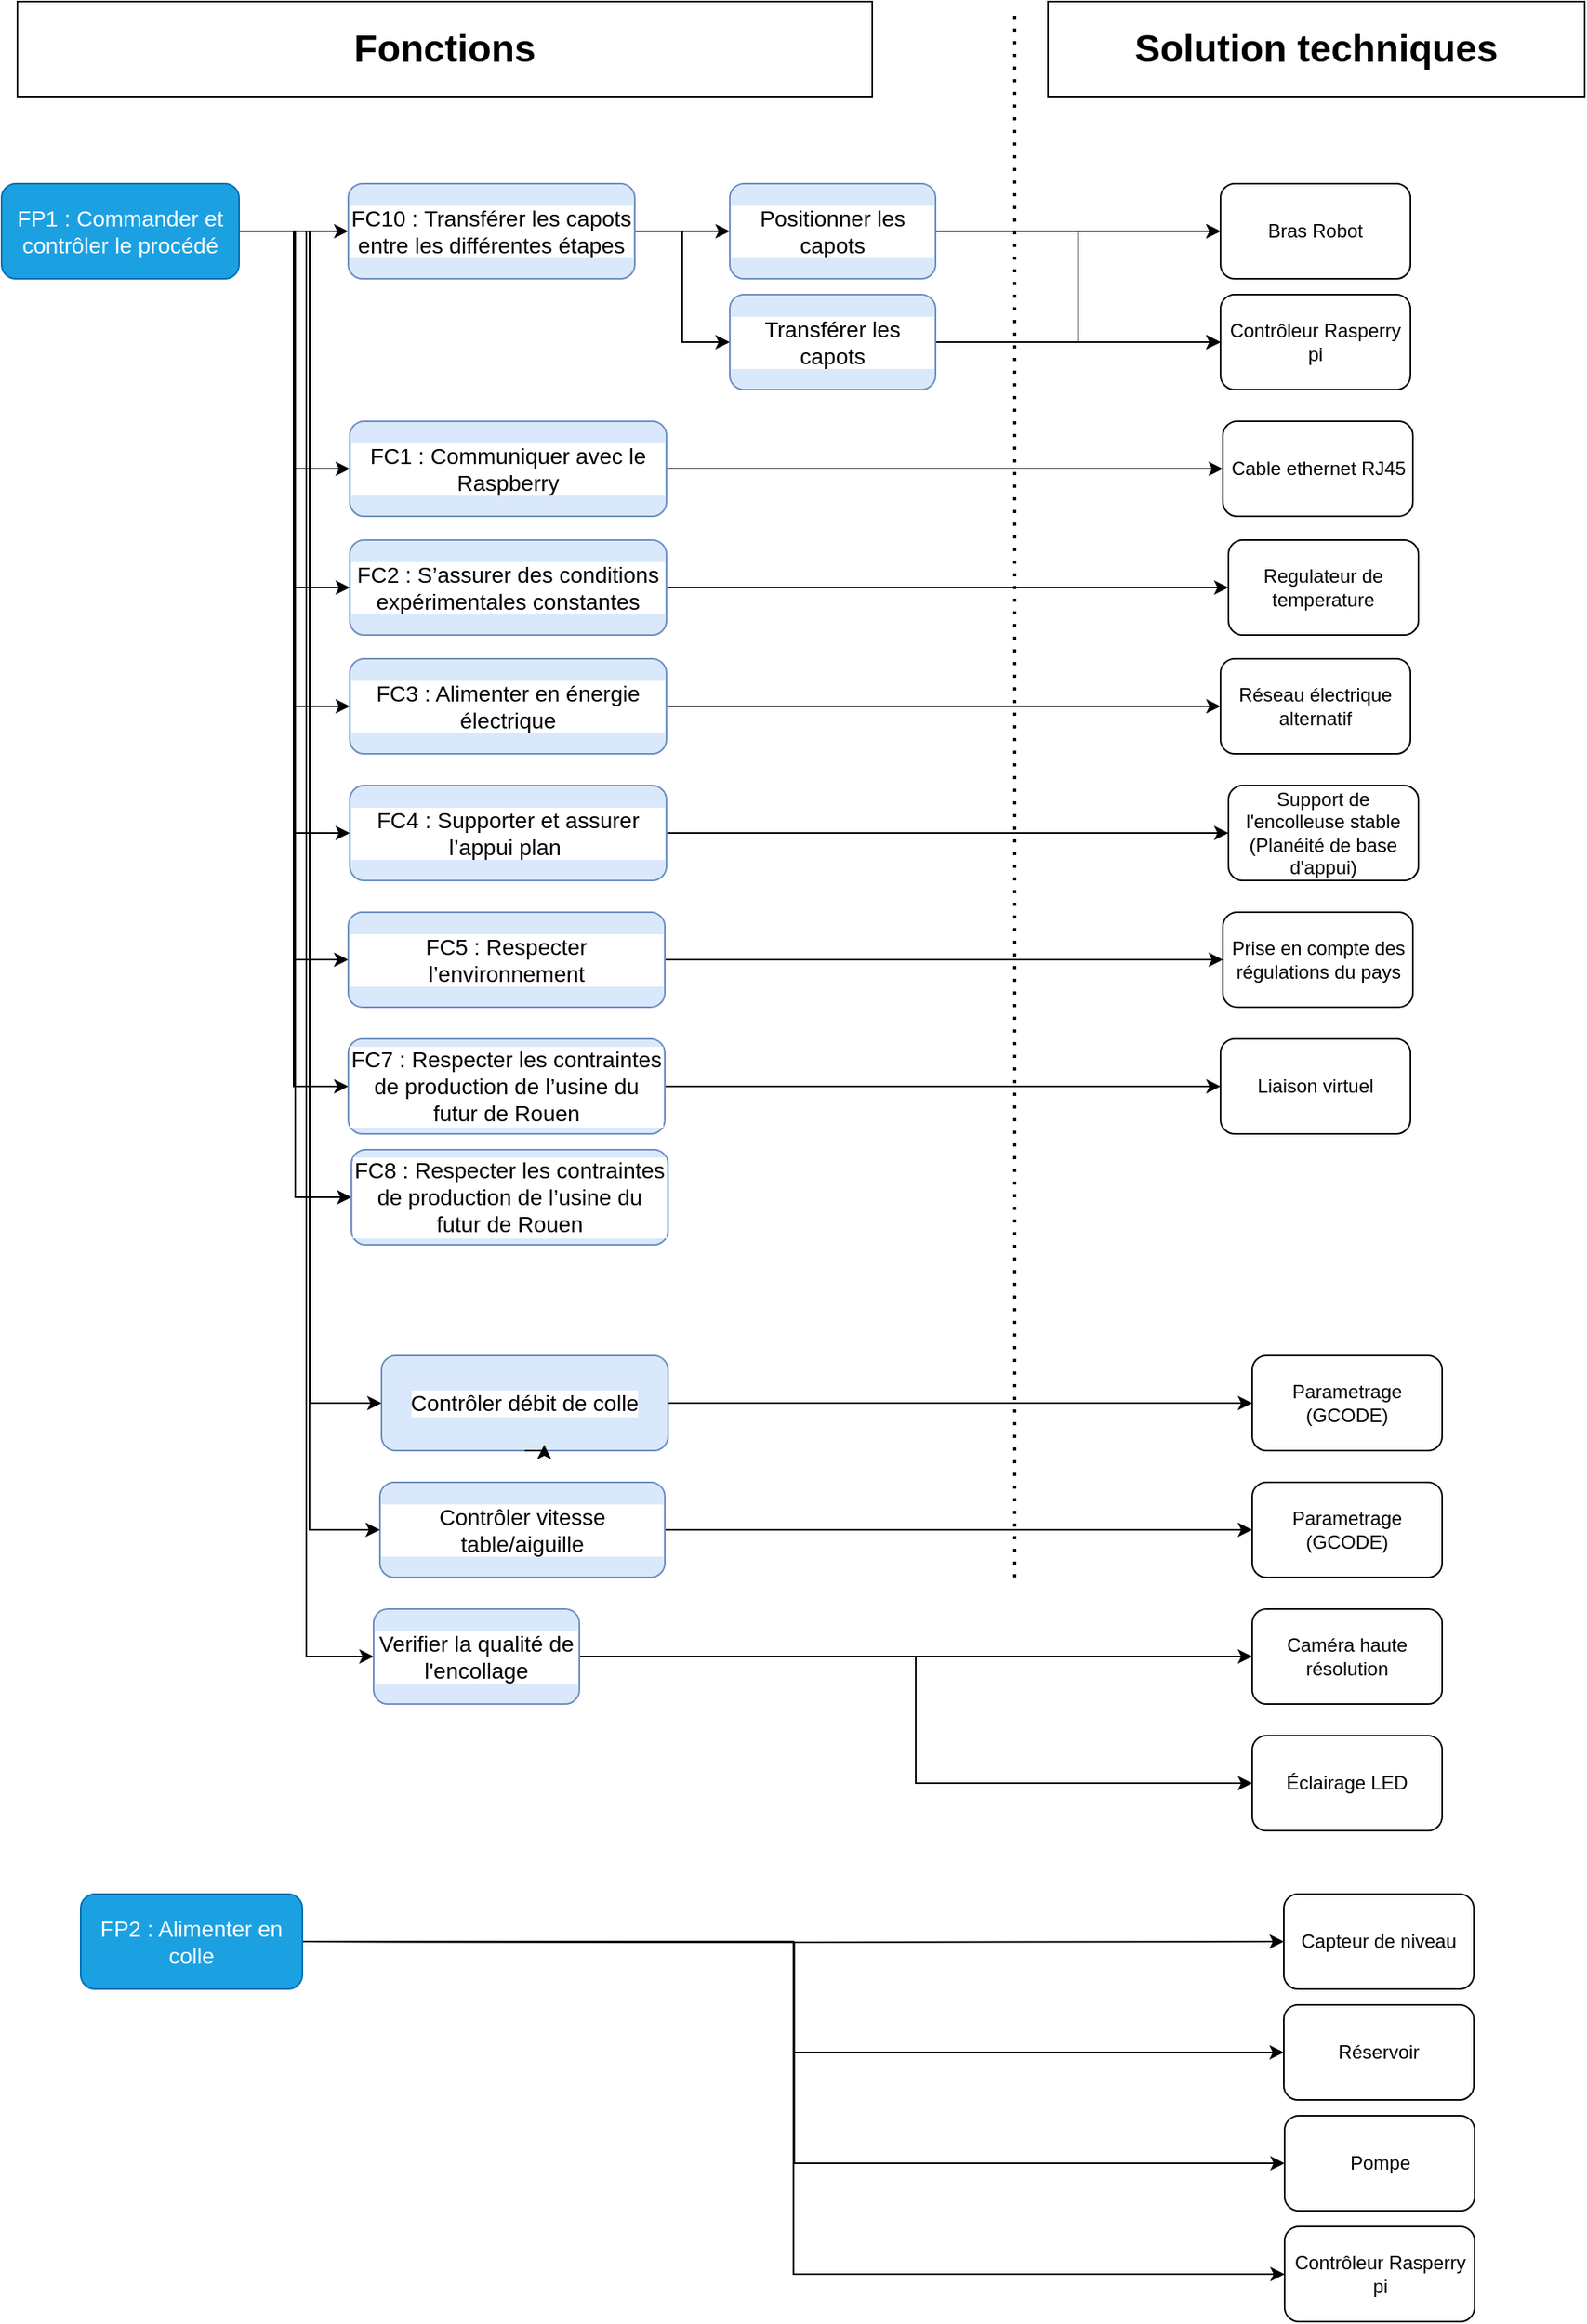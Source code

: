 <mxfile version="26.0.10">
  <diagram name="Page-1" id="QGjMv8LrLS21k3CkNhZE">
    <mxGraphModel dx="1848" dy="953" grid="1" gridSize="10" guides="1" tooltips="1" connect="1" arrows="1" fold="1" page="1" pageScale="1" pageWidth="827" pageHeight="1169" math="0" shadow="0">
      <root>
        <mxCell id="0" />
        <mxCell id="1" parent="0" />
        <mxCell id="Xr2quWgWzoAM4Jd-oPhX-65" style="edgeStyle=orthogonalEdgeStyle;rounded=0;orthogonalLoop=1;jettySize=auto;html=1;entryX=0;entryY=0.5;entryDx=0;entryDy=0;fontFamily=Helvetica;" parent="1" target="Xr2quWgWzoAM4Jd-oPhX-64" edge="1">
          <mxGeometry relative="1" as="geometry">
            <mxPoint x="300" y="1380" as="sourcePoint" />
          </mxGeometry>
        </mxCell>
        <mxCell id="Xr2quWgWzoAM4Jd-oPhX-71" style="edgeStyle=orthogonalEdgeStyle;rounded=0;orthogonalLoop=1;jettySize=auto;html=1;entryX=0;entryY=0.5;entryDx=0;entryDy=0;fontFamily=Helvetica;" parent="1" target="Xr2quWgWzoAM4Jd-oPhX-70" edge="1">
          <mxGeometry relative="1" as="geometry">
            <mxPoint x="300" y="1380" as="sourcePoint" />
          </mxGeometry>
        </mxCell>
        <mxCell id="Xr2quWgWzoAM4Jd-oPhX-73" style="edgeStyle=orthogonalEdgeStyle;rounded=0;orthogonalLoop=1;jettySize=auto;html=1;entryX=0;entryY=0.5;entryDx=0;entryDy=0;fontFamily=Helvetica;" parent="1" target="Xr2quWgWzoAM4Jd-oPhX-72" edge="1">
          <mxGeometry relative="1" as="geometry">
            <mxPoint x="300" y="1380" as="sourcePoint" />
          </mxGeometry>
        </mxCell>
        <mxCell id="Xr2quWgWzoAM4Jd-oPhX-75" style="edgeStyle=orthogonalEdgeStyle;rounded=0;orthogonalLoop=1;jettySize=auto;html=1;entryX=0;entryY=0.5;entryDx=0;entryDy=0;fontFamily=Helvetica;exitX=1;exitY=0.5;exitDx=0;exitDy=0;" parent="1" source="G61eTxJS0A9dMVI_lam1-1" target="Xr2quWgWzoAM4Jd-oPhX-74" edge="1">
          <mxGeometry relative="1" as="geometry">
            <mxPoint x="300" y="1380" as="sourcePoint" />
          </mxGeometry>
        </mxCell>
        <mxCell id="G61eTxJS0A9dMVI_lam1-27" style="edgeStyle=orthogonalEdgeStyle;rounded=0;orthogonalLoop=1;jettySize=auto;html=1;entryX=0;entryY=0.5;entryDx=0;entryDy=0;" edge="1" parent="1" source="Xr2quWgWzoAM4Jd-oPhX-3" target="Xr2quWgWzoAM4Jd-oPhX-68">
          <mxGeometry relative="1" as="geometry" />
        </mxCell>
        <mxCell id="G61eTxJS0A9dMVI_lam1-28" style="edgeStyle=orthogonalEdgeStyle;rounded=0;orthogonalLoop=1;jettySize=auto;html=1;entryX=0;entryY=0.5;entryDx=0;entryDy=0;" edge="1" parent="1" source="Xr2quWgWzoAM4Jd-oPhX-3" target="Xr2quWgWzoAM4Jd-oPhX-85">
          <mxGeometry relative="1" as="geometry" />
        </mxCell>
        <mxCell id="Xr2quWgWzoAM4Jd-oPhX-3" value="&lt;div&gt;&lt;font style=&quot;font-size: 14px;&quot;&gt;Transférer les capots&lt;/font&gt;&lt;/div&gt;" style="rounded=1;whiteSpace=wrap;html=1;labelBackgroundColor=default;labelBorderColor=none;textShadow=0;fillColor=#dae8fc;strokeColor=#6c8ebf;fontFamily=Helvetica;" parent="1" vertex="1">
          <mxGeometry x="570" y="340" width="130" height="60" as="geometry" />
        </mxCell>
        <mxCell id="Xr2quWgWzoAM4Jd-oPhX-61" style="edgeStyle=orthogonalEdgeStyle;rounded=0;orthogonalLoop=1;jettySize=auto;html=1;entryX=0;entryY=0.5;entryDx=0;entryDy=0;fontFamily=Helvetica;" parent="1" source="Xr2quWgWzoAM4Jd-oPhX-5" target="Xr2quWgWzoAM4Jd-oPhX-60" edge="1">
          <mxGeometry relative="1" as="geometry" />
        </mxCell>
        <mxCell id="Xr2quWgWzoAM4Jd-oPhX-5" value="&lt;span style=&quot;font-size: 14px;&quot;&gt;Contrôler débit de colle&lt;/span&gt;" style="rounded=1;whiteSpace=wrap;html=1;labelBackgroundColor=default;labelBorderColor=none;textShadow=0;fillColor=#dae8fc;strokeColor=#6c8ebf;fontFamily=Helvetica;" parent="1" vertex="1">
          <mxGeometry x="350" y="1010" width="181" height="60" as="geometry" />
        </mxCell>
        <mxCell id="Xr2quWgWzoAM4Jd-oPhX-63" style="edgeStyle=orthogonalEdgeStyle;rounded=0;orthogonalLoop=1;jettySize=auto;html=1;entryX=0;entryY=0.5;entryDx=0;entryDy=0;fontFamily=Helvetica;" parent="1" source="Xr2quWgWzoAM4Jd-oPhX-6" target="Xr2quWgWzoAM4Jd-oPhX-62" edge="1">
          <mxGeometry relative="1" as="geometry" />
        </mxCell>
        <mxCell id="Xr2quWgWzoAM4Jd-oPhX-6" value="&lt;span style=&quot;font-size: 14px;&quot;&gt;Contrôler vitesse table/aiguille&lt;/span&gt;" style="rounded=1;whiteSpace=wrap;html=1;labelBackgroundColor=default;labelBorderColor=none;textShadow=0;fillColor=#dae8fc;strokeColor=#6c8ebf;fontFamily=Helvetica;" parent="1" vertex="1">
          <mxGeometry x="349" y="1090" width="180" height="60" as="geometry" />
        </mxCell>
        <mxCell id="Xr2quWgWzoAM4Jd-oPhX-67" style="edgeStyle=orthogonalEdgeStyle;rounded=0;orthogonalLoop=1;jettySize=auto;html=1;entryX=0;entryY=0.5;entryDx=0;entryDy=0;fontFamily=Helvetica;" parent="1" source="Xr2quWgWzoAM4Jd-oPhX-14" target="Xr2quWgWzoAM4Jd-oPhX-66" edge="1">
          <mxGeometry relative="1" as="geometry" />
        </mxCell>
        <mxCell id="Xr2quWgWzoAM4Jd-oPhX-14" value="&lt;font style=&quot;font-size: 14px;&quot;&gt;FC2 :&amp;nbsp;S’assurer des conditions expérimentales constantes&lt;/font&gt;" style="rounded=1;whiteSpace=wrap;html=1;labelBackgroundColor=default;labelBorderColor=none;textShadow=0;fillColor=#dae8fc;strokeColor=#6c8ebf;fontFamily=Helvetica;" parent="1" vertex="1">
          <mxGeometry x="330" y="495" width="200" height="60" as="geometry" />
        </mxCell>
        <mxCell id="G61eTxJS0A9dMVI_lam1-7" style="edgeStyle=orthogonalEdgeStyle;rounded=0;orthogonalLoop=1;jettySize=auto;html=1;entryX=0;entryY=0.5;entryDx=0;entryDy=0;" edge="1" parent="1" source="Xr2quWgWzoAM4Jd-oPhX-43" target="G61eTxJS0A9dMVI_lam1-6">
          <mxGeometry relative="1" as="geometry" />
        </mxCell>
        <mxCell id="G61eTxJS0A9dMVI_lam1-12" style="edgeStyle=orthogonalEdgeStyle;rounded=0;orthogonalLoop=1;jettySize=auto;html=1;entryX=0;entryY=0.5;entryDx=0;entryDy=0;" edge="1" parent="1" source="Xr2quWgWzoAM4Jd-oPhX-43" target="G61eTxJS0A9dMVI_lam1-11">
          <mxGeometry relative="1" as="geometry" />
        </mxCell>
        <mxCell id="G61eTxJS0A9dMVI_lam1-20" style="edgeStyle=orthogonalEdgeStyle;rounded=0;orthogonalLoop=1;jettySize=auto;html=1;entryX=0;entryY=0.5;entryDx=0;entryDy=0;" edge="1" parent="1" source="Xr2quWgWzoAM4Jd-oPhX-43" target="G61eTxJS0A9dMVI_lam1-16">
          <mxGeometry relative="1" as="geometry" />
        </mxCell>
        <mxCell id="G61eTxJS0A9dMVI_lam1-33" style="edgeStyle=orthogonalEdgeStyle;rounded=0;orthogonalLoop=1;jettySize=auto;html=1;entryX=0;entryY=0.5;entryDx=0;entryDy=0;" edge="1" parent="1" source="Xr2quWgWzoAM4Jd-oPhX-43" target="Xr2quWgWzoAM4Jd-oPhX-5">
          <mxGeometry relative="1" as="geometry" />
        </mxCell>
        <mxCell id="G61eTxJS0A9dMVI_lam1-34" style="edgeStyle=orthogonalEdgeStyle;rounded=0;orthogonalLoop=1;jettySize=auto;html=1;entryX=0;entryY=0.5;entryDx=0;entryDy=0;" edge="1" parent="1" source="Xr2quWgWzoAM4Jd-oPhX-43" target="Xr2quWgWzoAM4Jd-oPhX-6">
          <mxGeometry relative="1" as="geometry" />
        </mxCell>
        <mxCell id="G61eTxJS0A9dMVI_lam1-36" style="edgeStyle=orthogonalEdgeStyle;rounded=0;orthogonalLoop=1;jettySize=auto;html=1;entryX=0;entryY=0.5;entryDx=0;entryDy=0;" edge="1" parent="1" source="Xr2quWgWzoAM4Jd-oPhX-43" target="Xr2quWgWzoAM4Jd-oPhX-14">
          <mxGeometry relative="1" as="geometry" />
        </mxCell>
        <mxCell id="G61eTxJS0A9dMVI_lam1-37" style="edgeStyle=orthogonalEdgeStyle;rounded=0;orthogonalLoop=1;jettySize=auto;html=1;entryX=0;entryY=0.5;entryDx=0;entryDy=0;" edge="1" parent="1" source="Xr2quWgWzoAM4Jd-oPhX-43" target="Xr2quWgWzoAM4Jd-oPhX-76">
          <mxGeometry relative="1" as="geometry" />
        </mxCell>
        <mxCell id="G61eTxJS0A9dMVI_lam1-39" style="edgeStyle=orthogonalEdgeStyle;rounded=0;orthogonalLoop=1;jettySize=auto;html=1;entryX=0;entryY=0.5;entryDx=0;entryDy=0;" edge="1" parent="1" source="Xr2quWgWzoAM4Jd-oPhX-43" target="G61eTxJS0A9dMVI_lam1-38">
          <mxGeometry relative="1" as="geometry" />
        </mxCell>
        <mxCell id="G61eTxJS0A9dMVI_lam1-43" style="edgeStyle=orthogonalEdgeStyle;rounded=0;orthogonalLoop=1;jettySize=auto;html=1;entryX=0;entryY=0.5;entryDx=0;entryDy=0;" edge="1" parent="1" source="Xr2quWgWzoAM4Jd-oPhX-43" target="G61eTxJS0A9dMVI_lam1-42">
          <mxGeometry relative="1" as="geometry" />
        </mxCell>
        <mxCell id="G61eTxJS0A9dMVI_lam1-47" style="edgeStyle=orthogonalEdgeStyle;rounded=0;orthogonalLoop=1;jettySize=auto;html=1;entryX=0;entryY=0.5;entryDx=0;entryDy=0;" edge="1" parent="1" source="Xr2quWgWzoAM4Jd-oPhX-43" target="G61eTxJS0A9dMVI_lam1-46">
          <mxGeometry relative="1" as="geometry" />
        </mxCell>
        <mxCell id="G61eTxJS0A9dMVI_lam1-51" style="edgeStyle=orthogonalEdgeStyle;rounded=0;orthogonalLoop=1;jettySize=auto;html=1;entryX=0;entryY=0.5;entryDx=0;entryDy=0;" edge="1" parent="1" source="Xr2quWgWzoAM4Jd-oPhX-43" target="G61eTxJS0A9dMVI_lam1-50">
          <mxGeometry relative="1" as="geometry" />
        </mxCell>
        <mxCell id="Xr2quWgWzoAM4Jd-oPhX-43" value="&lt;span&gt;&lt;font style=&quot;font-size: 14px; color: light-dark(rgb(255, 255, 255), rgb(0, 0, 0));&quot;&gt;FP1 : Commander et contrôler le procédé&lt;/font&gt;&lt;/span&gt;" style="rounded=1;whiteSpace=wrap;html=1;fillColor=#1ba1e2;fontColor=#ffffff;strokeColor=#006EAF;fontFamily=Helvetica;" parent="1" vertex="1">
          <mxGeometry x="110" y="270" width="150" height="60" as="geometry" />
        </mxCell>
        <mxCell id="Xr2quWgWzoAM4Jd-oPhX-49" value="" style="endArrow=none;dashed=1;html=1;dashPattern=1 3;strokeWidth=2;rounded=0;fontFamily=Helvetica;" parent="1" edge="1">
          <mxGeometry width="50" height="50" relative="1" as="geometry">
            <mxPoint x="750" y="270" as="sourcePoint" />
            <mxPoint x="750" y="160" as="targetPoint" />
          </mxGeometry>
        </mxCell>
        <mxCell id="Xr2quWgWzoAM4Jd-oPhX-50" value="&lt;h1&gt;&lt;br&gt;&lt;/h1&gt;" style="text;html=1;align=center;verticalAlign=middle;whiteSpace=wrap;rounded=0;fontFamily=Helvetica;" parent="1" vertex="1">
          <mxGeometry x="810" y="170" width="270" height="30" as="geometry" />
        </mxCell>
        <mxCell id="Xr2quWgWzoAM4Jd-oPhX-55" value="&lt;h1&gt;&lt;b&gt;Fonctions&lt;/b&gt;&lt;/h1&gt;" style="rounded=0;whiteSpace=wrap;html=1;fontFamily=Helvetica;" parent="1" vertex="1">
          <mxGeometry x="120" y="155" width="540" height="60" as="geometry" />
        </mxCell>
        <mxCell id="Xr2quWgWzoAM4Jd-oPhX-56" value="&lt;h1&gt;&lt;b&gt;Solution techniques&lt;/b&gt;&lt;/h1&gt;" style="rounded=0;whiteSpace=wrap;html=1;fontFamily=Helvetica;" parent="1" vertex="1">
          <mxGeometry x="771" y="155" width="339" height="60" as="geometry" />
        </mxCell>
        <mxCell id="Xr2quWgWzoAM4Jd-oPhX-60" value="Parametrage (GCODE)" style="rounded=1;whiteSpace=wrap;html=1;fontFamily=Helvetica;" parent="1" vertex="1">
          <mxGeometry x="900" y="1010" width="120" height="60" as="geometry" />
        </mxCell>
        <mxCell id="Xr2quWgWzoAM4Jd-oPhX-62" value="Parametrage (GCODE)" style="rounded=1;whiteSpace=wrap;html=1;fontFamily=Helvetica;" parent="1" vertex="1">
          <mxGeometry x="900" y="1090" width="120" height="60" as="geometry" />
        </mxCell>
        <mxCell id="Xr2quWgWzoAM4Jd-oPhX-64" value="Capteur de niveau" style="rounded=1;whiteSpace=wrap;html=1;fontFamily=Helvetica;" parent="1" vertex="1">
          <mxGeometry x="920" y="1350" width="120" height="60" as="geometry" />
        </mxCell>
        <mxCell id="Xr2quWgWzoAM4Jd-oPhX-66" value="Regulateur de temperature" style="rounded=1;whiteSpace=wrap;html=1;fontFamily=Helvetica;" parent="1" vertex="1">
          <mxGeometry x="885" y="495" width="120" height="60" as="geometry" />
        </mxCell>
        <mxCell id="Xr2quWgWzoAM4Jd-oPhX-68" value="Bras Robot" style="rounded=1;whiteSpace=wrap;html=1;fontFamily=Helvetica;" parent="1" vertex="1">
          <mxGeometry x="880" y="270" width="120" height="60" as="geometry" />
        </mxCell>
        <mxCell id="Xr2quWgWzoAM4Jd-oPhX-70" value="Réservoir " style="rounded=1;whiteSpace=wrap;html=1;fontFamily=Helvetica;" parent="1" vertex="1">
          <mxGeometry x="920" y="1420" width="120" height="60" as="geometry" />
        </mxCell>
        <mxCell id="Xr2quWgWzoAM4Jd-oPhX-72" value="Pompe" style="rounded=1;whiteSpace=wrap;html=1;fontFamily=Helvetica;" parent="1" vertex="1">
          <mxGeometry x="920.5" y="1490" width="120" height="60" as="geometry" />
        </mxCell>
        <mxCell id="Xr2quWgWzoAM4Jd-oPhX-74" value="Contrôleur Rasperry pi" style="rounded=1;whiteSpace=wrap;html=1;fontFamily=Helvetica;" parent="1" vertex="1">
          <mxGeometry x="920.5" y="1560" width="120" height="60" as="geometry" />
        </mxCell>
        <mxCell id="Xr2quWgWzoAM4Jd-oPhX-79" style="edgeStyle=orthogonalEdgeStyle;rounded=0;orthogonalLoop=1;jettySize=auto;html=1;fontFamily=Helvetica;" parent="1" source="Xr2quWgWzoAM4Jd-oPhX-76" target="Xr2quWgWzoAM4Jd-oPhX-78" edge="1">
          <mxGeometry relative="1" as="geometry" />
        </mxCell>
        <mxCell id="Xr2quWgWzoAM4Jd-oPhX-81" style="edgeStyle=orthogonalEdgeStyle;rounded=0;orthogonalLoop=1;jettySize=auto;html=1;entryX=0;entryY=0.5;entryDx=0;entryDy=0;fontFamily=Helvetica;" parent="1" source="Xr2quWgWzoAM4Jd-oPhX-76" target="Xr2quWgWzoAM4Jd-oPhX-80" edge="1">
          <mxGeometry relative="1" as="geometry" />
        </mxCell>
        <mxCell id="Xr2quWgWzoAM4Jd-oPhX-76" value="&lt;span style=&quot;font-size: 14px;&quot;&gt;Verifier la qualité de l&#39;encollage&lt;/span&gt;" style="rounded=1;whiteSpace=wrap;html=1;labelBackgroundColor=default;labelBorderColor=none;textShadow=0;fillColor=#dae8fc;strokeColor=#6c8ebf;fontFamily=Helvetica;" parent="1" vertex="1">
          <mxGeometry x="345" y="1170" width="130" height="60" as="geometry" />
        </mxCell>
        <mxCell id="Xr2quWgWzoAM4Jd-oPhX-78" value="Caméra haute résolution" style="rounded=1;whiteSpace=wrap;html=1;fontFamily=Helvetica;" parent="1" vertex="1">
          <mxGeometry x="900" y="1170" width="120" height="60" as="geometry" />
        </mxCell>
        <mxCell id="Xr2quWgWzoAM4Jd-oPhX-80" value="Éclairage LED" style="rounded=1;whiteSpace=wrap;html=1;fontFamily=Helvetica;" parent="1" vertex="1">
          <mxGeometry x="900" y="1250" width="120" height="60" as="geometry" />
        </mxCell>
        <mxCell id="Xr2quWgWzoAM4Jd-oPhX-85" value="Contrôleur Rasperry pi" style="rounded=1;whiteSpace=wrap;html=1;fontFamily=Helvetica;" parent="1" vertex="1">
          <mxGeometry x="880" y="340" width="120" height="60" as="geometry" />
        </mxCell>
        <mxCell id="G61eTxJS0A9dMVI_lam1-1" value="&lt;span style=&quot;font-size: 14px;&quot;&gt;&lt;font style=&quot;color: rgb(255, 255, 255);&quot;&gt;FP2 : Alimenter en colle&lt;/font&gt;&lt;/span&gt;" style="rounded=1;whiteSpace=wrap;html=1;fillColor=#1ba1e2;fontColor=#ffffff;strokeColor=#006EAF;fontFamily=Helvetica;" vertex="1" parent="1">
          <mxGeometry x="160" y="1350" width="140" height="60" as="geometry" />
        </mxCell>
        <mxCell id="G61eTxJS0A9dMVI_lam1-30" style="edgeStyle=orthogonalEdgeStyle;rounded=0;orthogonalLoop=1;jettySize=auto;html=1;" edge="1" parent="1" source="G61eTxJS0A9dMVI_lam1-6" target="G61eTxJS0A9dMVI_lam1-9">
          <mxGeometry relative="1" as="geometry" />
        </mxCell>
        <mxCell id="G61eTxJS0A9dMVI_lam1-6" value="&lt;div&gt;&lt;font style=&quot;font-size: 14px;&quot;&gt;FC1&lt;/font&gt;&lt;span style=&quot;font-size: 14px; background-color: light-dark(#ffffff, var(--ge-dark-color, #121212)); color: light-dark(rgb(0, 0, 0), rgb(255, 255, 255));&quot;&gt;&amp;nbsp;: Communiquer avec le Raspberry&lt;/span&gt;&lt;/div&gt;" style="rounded=1;whiteSpace=wrap;html=1;labelBackgroundColor=default;labelBorderColor=none;textShadow=0;fillColor=#dae8fc;strokeColor=#6c8ebf;fontFamily=Helvetica;" vertex="1" parent="1">
          <mxGeometry x="330" y="420" width="200" height="60" as="geometry" />
        </mxCell>
        <mxCell id="G61eTxJS0A9dMVI_lam1-9" value="Cable ethernet RJ45" style="rounded=1;whiteSpace=wrap;html=1;" vertex="1" parent="1">
          <mxGeometry x="881.5" y="420" width="120" height="60" as="geometry" />
        </mxCell>
        <mxCell id="G61eTxJS0A9dMVI_lam1-31" style="edgeStyle=orthogonalEdgeStyle;rounded=0;orthogonalLoop=1;jettySize=auto;html=1;entryX=0;entryY=0.5;entryDx=0;entryDy=0;" edge="1" parent="1" source="G61eTxJS0A9dMVI_lam1-11" target="G61eTxJS0A9dMVI_lam1-13">
          <mxGeometry relative="1" as="geometry" />
        </mxCell>
        <mxCell id="G61eTxJS0A9dMVI_lam1-11" value="&lt;div&gt;&lt;font style=&quot;font-size: 14px;&quot;&gt;FC3 : Alimenter en énergie électrique&lt;/font&gt;&lt;/div&gt;" style="rounded=1;whiteSpace=wrap;html=1;labelBackgroundColor=default;labelBorderColor=none;textShadow=0;fillColor=#dae8fc;strokeColor=#6c8ebf;fontFamily=Helvetica;" vertex="1" parent="1">
          <mxGeometry x="330" y="570" width="200" height="60" as="geometry" />
        </mxCell>
        <mxCell id="G61eTxJS0A9dMVI_lam1-13" value="Réseau électrique alternatif" style="rounded=1;whiteSpace=wrap;html=1;" vertex="1" parent="1">
          <mxGeometry x="880" y="570" width="120" height="60" as="geometry" />
        </mxCell>
        <mxCell id="G61eTxJS0A9dMVI_lam1-22" style="edgeStyle=orthogonalEdgeStyle;rounded=0;orthogonalLoop=1;jettySize=auto;html=1;entryX=0;entryY=0.5;entryDx=0;entryDy=0;" edge="1" parent="1" source="G61eTxJS0A9dMVI_lam1-16" target="Xr2quWgWzoAM4Jd-oPhX-13">
          <mxGeometry relative="1" as="geometry" />
        </mxCell>
        <mxCell id="G61eTxJS0A9dMVI_lam1-23" style="edgeStyle=orthogonalEdgeStyle;rounded=0;orthogonalLoop=1;jettySize=auto;html=1;entryX=0;entryY=0.5;entryDx=0;entryDy=0;" edge="1" parent="1" source="G61eTxJS0A9dMVI_lam1-16" target="Xr2quWgWzoAM4Jd-oPhX-3">
          <mxGeometry relative="1" as="geometry" />
        </mxCell>
        <mxCell id="G61eTxJS0A9dMVI_lam1-16" value="&lt;font style=&quot;font-size: 14px;&quot;&gt;FC10 :&amp;nbsp;&lt;/font&gt;&lt;span style=&quot;font-size: 14px; background-color: light-dark(#ffffff, var(--ge-dark-color, #121212)); color: light-dark(rgb(0, 0, 0), rgb(255, 255, 255));&quot;&gt;Transférer les capots entre les différentes étapes&lt;/span&gt;" style="rounded=1;whiteSpace=wrap;html=1;labelBackgroundColor=default;labelBorderColor=none;textShadow=0;fillColor=#dae8fc;strokeColor=#6c8ebf;fontFamily=Helvetica;" vertex="1" parent="1">
          <mxGeometry x="329" y="270" width="181" height="60" as="geometry" />
        </mxCell>
        <mxCell id="G61eTxJS0A9dMVI_lam1-21" value="" style="endArrow=none;dashed=1;html=1;dashPattern=1 3;strokeWidth=2;rounded=0;fontFamily=Helvetica;" edge="1" parent="1">
          <mxGeometry width="50" height="50" relative="1" as="geometry">
            <mxPoint x="750" y="1150" as="sourcePoint" />
            <mxPoint x="750" y="270" as="targetPoint" />
          </mxGeometry>
        </mxCell>
        <mxCell id="G61eTxJS0A9dMVI_lam1-26" style="edgeStyle=orthogonalEdgeStyle;rounded=0;orthogonalLoop=1;jettySize=auto;html=1;" edge="1" parent="1" source="Xr2quWgWzoAM4Jd-oPhX-13" target="Xr2quWgWzoAM4Jd-oPhX-68">
          <mxGeometry relative="1" as="geometry" />
        </mxCell>
        <mxCell id="G61eTxJS0A9dMVI_lam1-29" style="edgeStyle=orthogonalEdgeStyle;rounded=0;orthogonalLoop=1;jettySize=auto;html=1;entryX=0;entryY=0.5;entryDx=0;entryDy=0;" edge="1" parent="1" source="Xr2quWgWzoAM4Jd-oPhX-13" target="Xr2quWgWzoAM4Jd-oPhX-85">
          <mxGeometry relative="1" as="geometry" />
        </mxCell>
        <mxCell id="Xr2quWgWzoAM4Jd-oPhX-13" value="&lt;font style=&quot;font-size: 14px;&quot;&gt;Positionner les capots&lt;/font&gt;" style="rounded=1;whiteSpace=wrap;html=1;labelBackgroundColor=default;labelBorderColor=none;textShadow=0;fillColor=#dae8fc;strokeColor=#6c8ebf;fontFamily=Helvetica;" parent="1" vertex="1">
          <mxGeometry x="570" y="270" width="130" height="60" as="geometry" />
        </mxCell>
        <mxCell id="G61eTxJS0A9dMVI_lam1-32" style="edgeStyle=orthogonalEdgeStyle;rounded=0;orthogonalLoop=1;jettySize=auto;html=1;exitX=0.5;exitY=1;exitDx=0;exitDy=0;entryX=0.568;entryY=0.939;entryDx=0;entryDy=0;entryPerimeter=0;" edge="1" parent="1" source="Xr2quWgWzoAM4Jd-oPhX-5" target="Xr2quWgWzoAM4Jd-oPhX-5">
          <mxGeometry relative="1" as="geometry" />
        </mxCell>
        <mxCell id="G61eTxJS0A9dMVI_lam1-41" style="edgeStyle=orthogonalEdgeStyle;rounded=0;orthogonalLoop=1;jettySize=auto;html=1;entryX=0;entryY=0.5;entryDx=0;entryDy=0;" edge="1" parent="1" source="G61eTxJS0A9dMVI_lam1-38" target="G61eTxJS0A9dMVI_lam1-40">
          <mxGeometry relative="1" as="geometry" />
        </mxCell>
        <mxCell id="G61eTxJS0A9dMVI_lam1-38" value="&lt;div&gt;&lt;font style=&quot;font-size: 14px;&quot;&gt;FC4 :&amp;nbsp;Supporter et assurer l’appui plan&amp;nbsp;&lt;/font&gt;&lt;/div&gt;" style="rounded=1;whiteSpace=wrap;html=1;labelBackgroundColor=default;labelBorderColor=none;textShadow=0;fillColor=#dae8fc;strokeColor=#6c8ebf;fontFamily=Helvetica;" vertex="1" parent="1">
          <mxGeometry x="330" y="650" width="200" height="60" as="geometry" />
        </mxCell>
        <mxCell id="G61eTxJS0A9dMVI_lam1-40" value="Support de l&#39;encolleuse stable (Planéité de base d&#39;appui)" style="rounded=1;whiteSpace=wrap;html=1;" vertex="1" parent="1">
          <mxGeometry x="885" y="650" width="120" height="60" as="geometry" />
        </mxCell>
        <mxCell id="G61eTxJS0A9dMVI_lam1-45" style="edgeStyle=orthogonalEdgeStyle;rounded=0;orthogonalLoop=1;jettySize=auto;html=1;entryX=0;entryY=0.5;entryDx=0;entryDy=0;" edge="1" parent="1" source="G61eTxJS0A9dMVI_lam1-42" target="G61eTxJS0A9dMVI_lam1-44">
          <mxGeometry relative="1" as="geometry" />
        </mxCell>
        <mxCell id="G61eTxJS0A9dMVI_lam1-42" value="&lt;div&gt;&lt;font style=&quot;font-size: 14px;&quot;&gt;FC5&lt;/font&gt;&lt;span style=&quot;font-size: 14px; background-color: light-dark(#ffffff, var(--ge-dark-color, #121212)); color: light-dark(rgb(0, 0, 0), rgb(255, 255, 255));&quot;&gt;&amp;nbsp;:&amp;nbsp;Respecter l’environnement&lt;/span&gt;&lt;/div&gt;" style="rounded=1;whiteSpace=wrap;html=1;labelBackgroundColor=default;labelBorderColor=none;textShadow=0;fillColor=#dae8fc;strokeColor=#6c8ebf;fontFamily=Helvetica;" vertex="1" parent="1">
          <mxGeometry x="329" y="730" width="200" height="60" as="geometry" />
        </mxCell>
        <mxCell id="G61eTxJS0A9dMVI_lam1-44" value="Prise en compte des régulations du pays" style="rounded=1;whiteSpace=wrap;html=1;" vertex="1" parent="1">
          <mxGeometry x="881.5" y="730" width="120" height="60" as="geometry" />
        </mxCell>
        <mxCell id="G61eTxJS0A9dMVI_lam1-49" style="edgeStyle=orthogonalEdgeStyle;rounded=0;orthogonalLoop=1;jettySize=auto;html=1;entryX=0;entryY=0.5;entryDx=0;entryDy=0;" edge="1" parent="1" source="G61eTxJS0A9dMVI_lam1-46" target="G61eTxJS0A9dMVI_lam1-48">
          <mxGeometry relative="1" as="geometry" />
        </mxCell>
        <mxCell id="G61eTxJS0A9dMVI_lam1-46" value="&lt;div&gt;&lt;font style=&quot;font-size: 14px;&quot;&gt;FC7&lt;/font&gt;&lt;span style=&quot;color: light-dark(rgb(0, 0, 0), rgb(255, 255, 255)); font-size: 14px; background-color: light-dark(#ffffff, var(--ge-dark-color, #121212));&quot;&gt;&amp;nbsp;:&amp;nbsp;&lt;/span&gt;&lt;span style=&quot;color: light-dark(rgb(0, 0, 0), rgb(255, 255, 255)); background-color: light-dark(#ffffff, var(--ge-dark-color, #121212)); font-size: 14px;&quot;&gt;Respecter les contraintes de production de l’usine du futur de Rouen&lt;/span&gt;&lt;/div&gt;" style="rounded=1;whiteSpace=wrap;html=1;labelBackgroundColor=default;labelBorderColor=none;textShadow=0;fillColor=#dae8fc;strokeColor=#6c8ebf;fontFamily=Helvetica;" vertex="1" parent="1">
          <mxGeometry x="329" y="810" width="200" height="60" as="geometry" />
        </mxCell>
        <mxCell id="G61eTxJS0A9dMVI_lam1-48" value="Liaison virtuel" style="rounded=1;whiteSpace=wrap;html=1;" vertex="1" parent="1">
          <mxGeometry x="880" y="810" width="120" height="60" as="geometry" />
        </mxCell>
        <mxCell id="G61eTxJS0A9dMVI_lam1-50" value="&lt;div&gt;&lt;font style=&quot;font-size: 14px;&quot;&gt;FC8&lt;/font&gt;&lt;span style=&quot;font-size: 14px; background-color: light-dark(#ffffff, var(--ge-dark-color, #121212)); color: light-dark(rgb(0, 0, 0), rgb(255, 255, 255));&quot;&gt;&amp;nbsp;:&amp;nbsp;&lt;/span&gt;&lt;span style=&quot;background-color: light-dark(#ffffff, var(--ge-dark-color, #121212)); font-size: 14px;&quot;&gt;Respecter les contraintes de production de l’usine du futur de Rouen&lt;/span&gt;&lt;/div&gt;" style="rounded=1;whiteSpace=wrap;html=1;labelBackgroundColor=default;labelBorderColor=none;textShadow=0;fillColor=#dae8fc;strokeColor=#6c8ebf;fontFamily=Helvetica;" vertex="1" parent="1">
          <mxGeometry x="331" y="880" width="200" height="60" as="geometry" />
        </mxCell>
      </root>
    </mxGraphModel>
  </diagram>
</mxfile>
